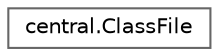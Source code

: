 digraph "Graphical Class Hierarchy"
{
 // LATEX_PDF_SIZE
  bgcolor="transparent";
  edge [fontname=Helvetica,fontsize=10,labelfontname=Helvetica,labelfontsize=10];
  node [fontname=Helvetica,fontsize=10,shape=box,height=0.2,width=0.4];
  rankdir="LR";
  Node0 [id="Node000000",label="central.ClassFile",height=0.2,width=0.4,color="grey40", fillcolor="white", style="filled",URL="$classcentral_1_1_class_file.html",tooltip=" "];
}
